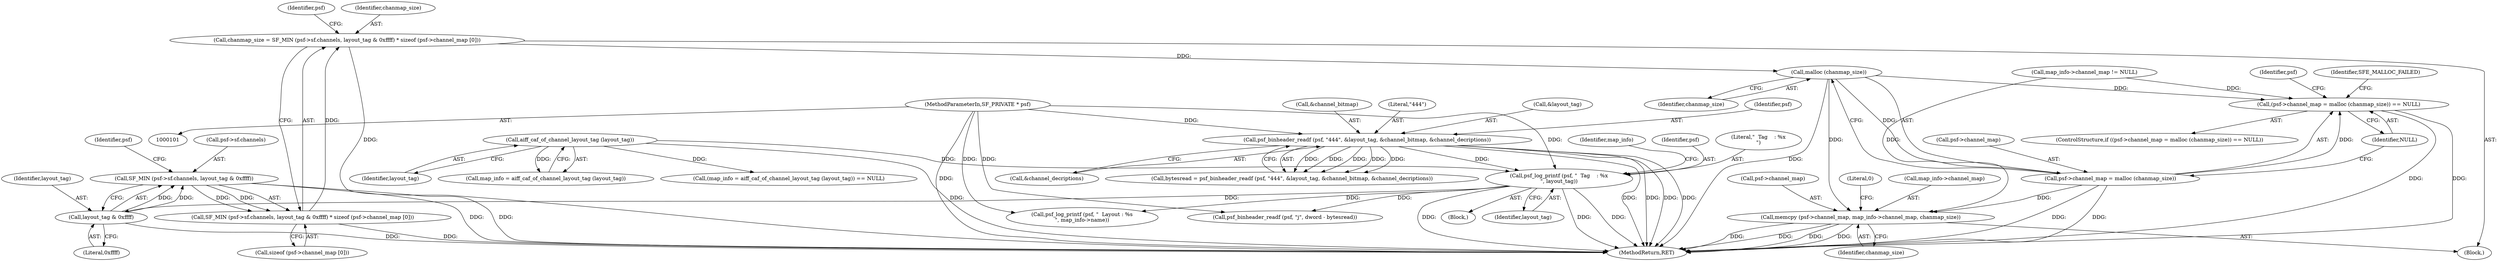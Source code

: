digraph "0_libsndfile_f833c53cb596e9e1792949f762e0b33661822748@API" {
"1000188" [label="(Call,malloc (chanmap_size))"];
"1000160" [label="(Call,chanmap_size = SF_MIN (psf->sf.channels, layout_tag & 0xffff) * sizeof (psf->channel_map [0]))"];
"1000162" [label="(Call,SF_MIN (psf->sf.channels, layout_tag & 0xffff) * sizeof (psf->channel_map [0]))"];
"1000163" [label="(Call,SF_MIN (psf->sf.channels, layout_tag & 0xffff))"];
"1000169" [label="(Call,layout_tag & 0xffff)"];
"1000130" [label="(Call,psf_log_printf (psf, \"  Tag    : %x\n\", layout_tag))"];
"1000112" [label="(Call,psf_binheader_readf (psf, \"444\", &layout_tag, &channel_bitmap, &channel_decriptions))"];
"1000102" [label="(MethodParameterIn,SF_PRIVATE * psf)"];
"1000125" [label="(Call,aiff_caf_of_channel_layout_tag (layout_tag))"];
"1000183" [label="(Call,(psf->channel_map = malloc (chanmap_size)) == NULL)"];
"1000184" [label="(Call,psf->channel_map = malloc (chanmap_size))"];
"1000193" [label="(Call,memcpy (psf->channel_map, map_info->channel_map, chanmap_size))"];
"1000136" [label="(Call,psf_log_printf (psf, \"  Layout : %s\n\", map_info->name))"];
"1000162" [label="(Call,SF_MIN (psf->sf.channels, layout_tag & 0xffff) * sizeof (psf->channel_map [0]))"];
"1000180" [label="(Identifier,psf)"];
"1000104" [label="(Block,)"];
"1000113" [label="(Identifier,psf)"];
"1000200" [label="(Identifier,chanmap_size)"];
"1000126" [label="(Identifier,layout_tag)"];
"1000194" [label="(Call,psf->channel_map)"];
"1000185" [label="(Call,psf->channel_map)"];
"1000153" [label="(Call,map_info->channel_map != NULL)"];
"1000171" [label="(Literal,0xffff)"];
"1000135" [label="(Identifier,map_info)"];
"1000163" [label="(Call,SF_MIN (psf->sf.channels, layout_tag & 0xffff))"];
"1000133" [label="(Identifier,layout_tag)"];
"1000161" [label="(Identifier,chanmap_size)"];
"1000119" [label="(Call,&channel_decriptions)"];
"1000164" [label="(Call,psf->sf.channels)"];
"1000170" [label="(Identifier,layout_tag)"];
"1000158" [label="(Block,)"];
"1000169" [label="(Call,layout_tag & 0xffff)"];
"1000189" [label="(Identifier,chanmap_size)"];
"1000123" [label="(Call,map_info = aiff_caf_of_channel_layout_tag (layout_tag))"];
"1000110" [label="(Call,bytesread = psf_binheader_readf (psf, \"444\", &layout_tag, &channel_bitmap, &channel_decriptions))"];
"1000192" [label="(Identifier,SFE_MALLOC_FAILED)"];
"1000131" [label="(Identifier,psf)"];
"1000146" [label="(Call,psf_binheader_readf (psf, \"j\", dword - bytesread))"];
"1000117" [label="(Call,&channel_bitmap)"];
"1000188" [label="(Call,malloc (chanmap_size))"];
"1000175" [label="(Identifier,psf)"];
"1000190" [label="(Identifier,NULL)"];
"1000202" [label="(Literal,0)"];
"1000160" [label="(Call,chanmap_size = SF_MIN (psf->sf.channels, layout_tag & 0xffff) * sizeof (psf->channel_map [0]))"];
"1000122" [label="(Call,(map_info = aiff_caf_of_channel_layout_tag (layout_tag)) == NULL)"];
"1000125" [label="(Call,aiff_caf_of_channel_layout_tag (layout_tag))"];
"1000197" [label="(Call,map_info->channel_map)"];
"1000193" [label="(Call,memcpy (psf->channel_map, map_info->channel_map, chanmap_size))"];
"1000102" [label="(MethodParameterIn,SF_PRIVATE * psf)"];
"1000114" [label="(Literal,\"444\")"];
"1000172" [label="(Call,sizeof (psf->channel_map [0]))"];
"1000182" [label="(ControlStructure,if ((psf->channel_map = malloc (chanmap_size)) == NULL))"];
"1000132" [label="(Literal,\"  Tag    : %x\n\")"];
"1000112" [label="(Call,psf_binheader_readf (psf, \"444\", &layout_tag, &channel_bitmap, &channel_decriptions))"];
"1000184" [label="(Call,psf->channel_map = malloc (chanmap_size))"];
"1000203" [label="(MethodReturn,RET)"];
"1000115" [label="(Call,&layout_tag)"];
"1000195" [label="(Identifier,psf)"];
"1000130" [label="(Call,psf_log_printf (psf, \"  Tag    : %x\n\", layout_tag))"];
"1000183" [label="(Call,(psf->channel_map = malloc (chanmap_size)) == NULL)"];
"1000188" -> "1000184"  [label="AST: "];
"1000188" -> "1000189"  [label="CFG: "];
"1000189" -> "1000188"  [label="AST: "];
"1000184" -> "1000188"  [label="CFG: "];
"1000188" -> "1000203"  [label="DDG: "];
"1000188" -> "1000183"  [label="DDG: "];
"1000188" -> "1000184"  [label="DDG: "];
"1000160" -> "1000188"  [label="DDG: "];
"1000188" -> "1000193"  [label="DDG: "];
"1000160" -> "1000158"  [label="AST: "];
"1000160" -> "1000162"  [label="CFG: "];
"1000161" -> "1000160"  [label="AST: "];
"1000162" -> "1000160"  [label="AST: "];
"1000180" -> "1000160"  [label="CFG: "];
"1000160" -> "1000203"  [label="DDG: "];
"1000162" -> "1000160"  [label="DDG: "];
"1000162" -> "1000172"  [label="CFG: "];
"1000163" -> "1000162"  [label="AST: "];
"1000172" -> "1000162"  [label="AST: "];
"1000162" -> "1000203"  [label="DDG: "];
"1000163" -> "1000162"  [label="DDG: "];
"1000163" -> "1000162"  [label="DDG: "];
"1000163" -> "1000169"  [label="CFG: "];
"1000164" -> "1000163"  [label="AST: "];
"1000169" -> "1000163"  [label="AST: "];
"1000175" -> "1000163"  [label="CFG: "];
"1000163" -> "1000203"  [label="DDG: "];
"1000163" -> "1000203"  [label="DDG: "];
"1000169" -> "1000163"  [label="DDG: "];
"1000169" -> "1000163"  [label="DDG: "];
"1000169" -> "1000171"  [label="CFG: "];
"1000170" -> "1000169"  [label="AST: "];
"1000171" -> "1000169"  [label="AST: "];
"1000169" -> "1000203"  [label="DDG: "];
"1000130" -> "1000169"  [label="DDG: "];
"1000130" -> "1000104"  [label="AST: "];
"1000130" -> "1000133"  [label="CFG: "];
"1000131" -> "1000130"  [label="AST: "];
"1000132" -> "1000130"  [label="AST: "];
"1000133" -> "1000130"  [label="AST: "];
"1000135" -> "1000130"  [label="CFG: "];
"1000130" -> "1000203"  [label="DDG: "];
"1000130" -> "1000203"  [label="DDG: "];
"1000130" -> "1000203"  [label="DDG: "];
"1000112" -> "1000130"  [label="DDG: "];
"1000102" -> "1000130"  [label="DDG: "];
"1000125" -> "1000130"  [label="DDG: "];
"1000130" -> "1000136"  [label="DDG: "];
"1000130" -> "1000146"  [label="DDG: "];
"1000112" -> "1000110"  [label="AST: "];
"1000112" -> "1000119"  [label="CFG: "];
"1000113" -> "1000112"  [label="AST: "];
"1000114" -> "1000112"  [label="AST: "];
"1000115" -> "1000112"  [label="AST: "];
"1000117" -> "1000112"  [label="AST: "];
"1000119" -> "1000112"  [label="AST: "];
"1000110" -> "1000112"  [label="CFG: "];
"1000112" -> "1000203"  [label="DDG: "];
"1000112" -> "1000203"  [label="DDG: "];
"1000112" -> "1000203"  [label="DDG: "];
"1000112" -> "1000203"  [label="DDG: "];
"1000112" -> "1000110"  [label="DDG: "];
"1000112" -> "1000110"  [label="DDG: "];
"1000112" -> "1000110"  [label="DDG: "];
"1000112" -> "1000110"  [label="DDG: "];
"1000112" -> "1000110"  [label="DDG: "];
"1000102" -> "1000112"  [label="DDG: "];
"1000102" -> "1000101"  [label="AST: "];
"1000102" -> "1000203"  [label="DDG: "];
"1000102" -> "1000136"  [label="DDG: "];
"1000102" -> "1000146"  [label="DDG: "];
"1000125" -> "1000123"  [label="AST: "];
"1000125" -> "1000126"  [label="CFG: "];
"1000126" -> "1000125"  [label="AST: "];
"1000123" -> "1000125"  [label="CFG: "];
"1000125" -> "1000203"  [label="DDG: "];
"1000125" -> "1000122"  [label="DDG: "];
"1000125" -> "1000123"  [label="DDG: "];
"1000183" -> "1000182"  [label="AST: "];
"1000183" -> "1000190"  [label="CFG: "];
"1000184" -> "1000183"  [label="AST: "];
"1000190" -> "1000183"  [label="AST: "];
"1000192" -> "1000183"  [label="CFG: "];
"1000195" -> "1000183"  [label="CFG: "];
"1000183" -> "1000203"  [label="DDG: "];
"1000183" -> "1000203"  [label="DDG: "];
"1000184" -> "1000183"  [label="DDG: "];
"1000153" -> "1000183"  [label="DDG: "];
"1000185" -> "1000184"  [label="AST: "];
"1000190" -> "1000184"  [label="CFG: "];
"1000184" -> "1000203"  [label="DDG: "];
"1000184" -> "1000203"  [label="DDG: "];
"1000184" -> "1000193"  [label="DDG: "];
"1000193" -> "1000158"  [label="AST: "];
"1000193" -> "1000200"  [label="CFG: "];
"1000194" -> "1000193"  [label="AST: "];
"1000197" -> "1000193"  [label="AST: "];
"1000200" -> "1000193"  [label="AST: "];
"1000202" -> "1000193"  [label="CFG: "];
"1000193" -> "1000203"  [label="DDG: "];
"1000193" -> "1000203"  [label="DDG: "];
"1000193" -> "1000203"  [label="DDG: "];
"1000193" -> "1000203"  [label="DDG: "];
"1000153" -> "1000193"  [label="DDG: "];
}
